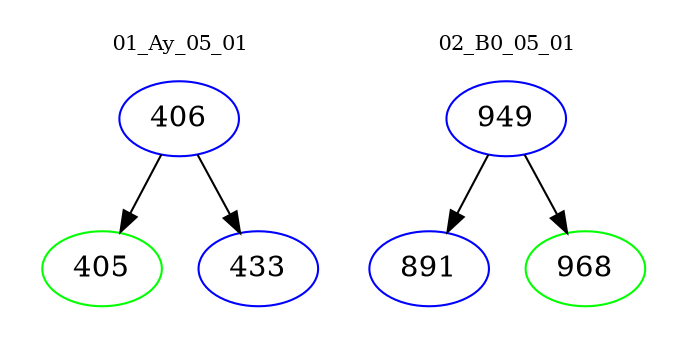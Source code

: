 digraph{
subgraph cluster_0 {
color = white
label = "01_Ay_05_01";
fontsize=10;
T0_406 [label="406", color="blue"]
T0_406 -> T0_405 [color="black"]
T0_405 [label="405", color="green"]
T0_406 -> T0_433 [color="black"]
T0_433 [label="433", color="blue"]
}
subgraph cluster_1 {
color = white
label = "02_B0_05_01";
fontsize=10;
T1_949 [label="949", color="blue"]
T1_949 -> T1_891 [color="black"]
T1_891 [label="891", color="blue"]
T1_949 -> T1_968 [color="black"]
T1_968 [label="968", color="green"]
}
}

